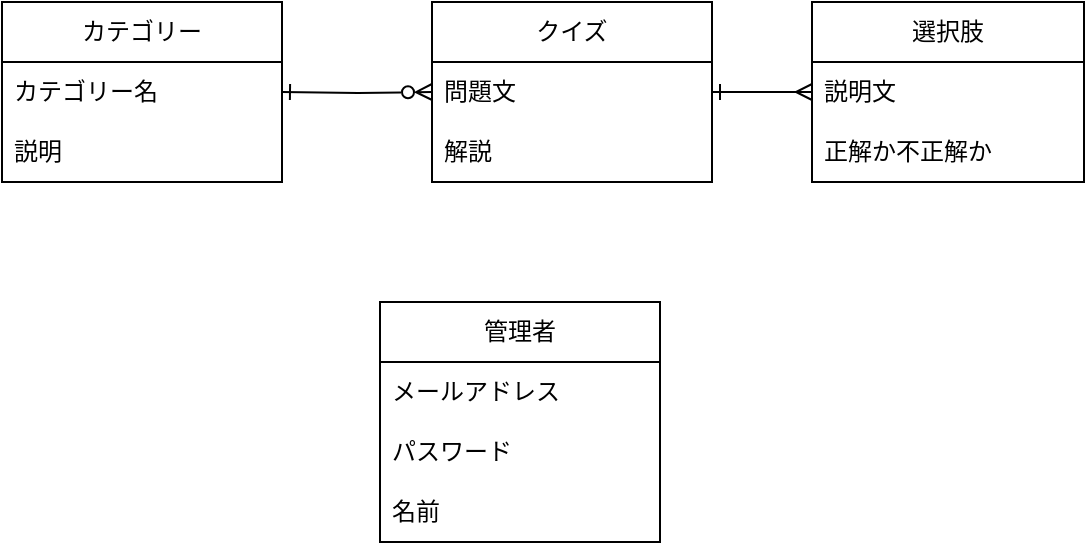 <mxfile>
    <diagram id="BvvUGYPPxuLjbQNbUOIK" name="ページ1">
        <mxGraphModel dx="652" dy="647" grid="0" gridSize="10" guides="1" tooltips="1" connect="1" arrows="1" fold="1" page="1" pageScale="1" pageWidth="1169" pageHeight="1654" background="#ffffff" math="0" shadow="0">
            <root>
                <mxCell id="0"/>
                <mxCell id="1" parent="0"/>
                <mxCell id="26" style="edgeStyle=orthogonalEdgeStyle;html=1;exitX=1;exitY=0.5;exitDx=0;exitDy=0;entryX=0;entryY=0.5;entryDx=0;entryDy=0;rounded=0;curved=0;endArrow=ERmany;endFill=0;startArrow=ERone;startFill=0;" parent="1" source="2" target="CNI3YLKl-PV4DeuphXdI-20" edge="1">
                    <mxGeometry relative="1" as="geometry"/>
                </mxCell>
                <mxCell id="2" value="クイズ" style="swimlane;fontStyle=0;childLayout=stackLayout;horizontal=1;startSize=30;horizontalStack=0;resizeParent=1;resizeParentMax=0;resizeLast=0;collapsible=1;marginBottom=0;whiteSpace=wrap;html=1;fillColor=default;gradientColor=none;" parent="1" vertex="1">
                    <mxGeometry x="240" y="102" width="140" height="90" as="geometry"/>
                </mxCell>
                <mxCell id="3" value="問題文" style="rhombus;whiteSpace=wrap;html=1;align=left;fillColor=none;strokeColor=none;gradientColor=none;spacingLeft=4;spacingRight=4;" parent="2" vertex="1">
                    <mxGeometry y="30" width="140" height="30" as="geometry"/>
                </mxCell>
                <mxCell id="19" value="解説" style="text;strokeColor=none;fillColor=none;align=left;verticalAlign=middle;spacingLeft=4;spacingRight=4;overflow=hidden;points=[[0,0.5],[1,0.5]];portConstraint=eastwest;rotatable=0;whiteSpace=wrap;html=1;" parent="2" vertex="1">
                    <mxGeometry y="60" width="140" height="30" as="geometry"/>
                </mxCell>
                <mxCell id="7" value="カテゴリー" style="swimlane;fontStyle=0;childLayout=stackLayout;horizontal=1;startSize=30;horizontalStack=0;resizeParent=1;resizeParentMax=0;resizeLast=0;collapsible=1;marginBottom=0;whiteSpace=wrap;html=1;fillColor=default;gradientColor=none;" parent="1" vertex="1">
                    <mxGeometry x="25" y="102" width="140" height="90" as="geometry"/>
                </mxCell>
                <mxCell id="9" value="カテゴリー名" style="text;strokeColor=none;fillColor=none;align=left;verticalAlign=middle;spacingLeft=4;spacingRight=4;overflow=hidden;points=[[0,0.5],[1,0.5]];portConstraint=eastwest;rotatable=0;whiteSpace=wrap;html=1;" parent="7" vertex="1">
                    <mxGeometry y="30" width="140" height="30" as="geometry"/>
                </mxCell>
                <mxCell id="10" value="説明" style="text;strokeColor=none;fillColor=none;align=left;verticalAlign=middle;spacingLeft=4;spacingRight=4;overflow=hidden;points=[[0,0.5],[1,0.5]];portConstraint=eastwest;rotatable=0;whiteSpace=wrap;html=1;" parent="7" vertex="1">
                    <mxGeometry y="60" width="140" height="30" as="geometry"/>
                </mxCell>
                <mxCell id="15" value="管理者" style="swimlane;fontStyle=0;childLayout=stackLayout;horizontal=1;startSize=30;horizontalStack=0;resizeParent=1;resizeParentMax=0;resizeLast=0;collapsible=1;marginBottom=0;whiteSpace=wrap;html=1;fillColor=default;gradientColor=none;" parent="1" vertex="1">
                    <mxGeometry x="214" y="252" width="140" height="120" as="geometry"/>
                </mxCell>
                <mxCell id="16" value="メールアドレス" style="text;strokeColor=none;fillColor=none;align=left;verticalAlign=middle;spacingLeft=4;spacingRight=4;overflow=hidden;points=[[0,0.5],[1,0.5]];portConstraint=eastwest;rotatable=0;whiteSpace=wrap;html=1;" parent="15" vertex="1">
                    <mxGeometry y="30" width="140" height="30" as="geometry"/>
                </mxCell>
                <mxCell id="17" value="パスワード" style="text;strokeColor=none;fillColor=none;align=left;verticalAlign=middle;spacingLeft=4;spacingRight=4;overflow=hidden;points=[[0,0.5],[1,0.5]];portConstraint=eastwest;rotatable=0;whiteSpace=wrap;html=1;" parent="15" vertex="1">
                    <mxGeometry y="60" width="140" height="30" as="geometry"/>
                </mxCell>
                <mxCell id="18" value="名前" style="text;strokeColor=none;fillColor=none;align=left;verticalAlign=middle;spacingLeft=4;spacingRight=4;overflow=hidden;points=[[0,0.5],[1,0.5]];portConstraint=eastwest;rotatable=0;whiteSpace=wrap;html=1;" parent="15" vertex="1">
                    <mxGeometry y="90" width="140" height="30" as="geometry"/>
                </mxCell>
                <mxCell id="CNI3YLKl-PV4DeuphXdI-19" value="選択肢" style="swimlane;fontStyle=0;childLayout=stackLayout;horizontal=1;startSize=30;horizontalStack=0;resizeParent=1;resizeParentMax=0;resizeLast=0;collapsible=1;marginBottom=0;whiteSpace=wrap;html=1;fillColor=default;gradientColor=none;" parent="1" vertex="1">
                    <mxGeometry x="430" y="102" width="136" height="90" as="geometry"/>
                </mxCell>
                <mxCell id="CNI3YLKl-PV4DeuphXdI-20" value="説明文" style="text;strokeColor=none;fillColor=none;align=left;verticalAlign=middle;spacingLeft=4;spacingRight=4;overflow=hidden;points=[[0,0.5],[1,0.5]];portConstraint=eastwest;rotatable=0;whiteSpace=wrap;html=1;" parent="CNI3YLKl-PV4DeuphXdI-19" vertex="1">
                    <mxGeometry y="30" width="136" height="30" as="geometry"/>
                </mxCell>
                <mxCell id="5" value="正解か不正解か" style="text;strokeColor=none;fillColor=none;align=left;verticalAlign=middle;spacingLeft=4;spacingRight=4;overflow=hidden;points=[[0,0.5],[1,0.5]];portConstraint=eastwest;rotatable=0;whiteSpace=wrap;html=1;" parent="CNI3YLKl-PV4DeuphXdI-19" vertex="1">
                    <mxGeometry y="60" width="136" height="30" as="geometry"/>
                </mxCell>
                <mxCell id="24" style="edgeStyle=orthogonalEdgeStyle;html=1;rounded=0;endArrow=ERzeroToMany;endFill=0;startArrow=ERone;startFill=0;" parent="1" target="3" edge="1">
                    <mxGeometry relative="1" as="geometry">
                        <mxPoint x="165" y="147" as="sourcePoint"/>
                        <mxPoint x="226" y="143" as="targetPoint"/>
                    </mxGeometry>
                </mxCell>
            </root>
        </mxGraphModel>
    </diagram>
</mxfile>